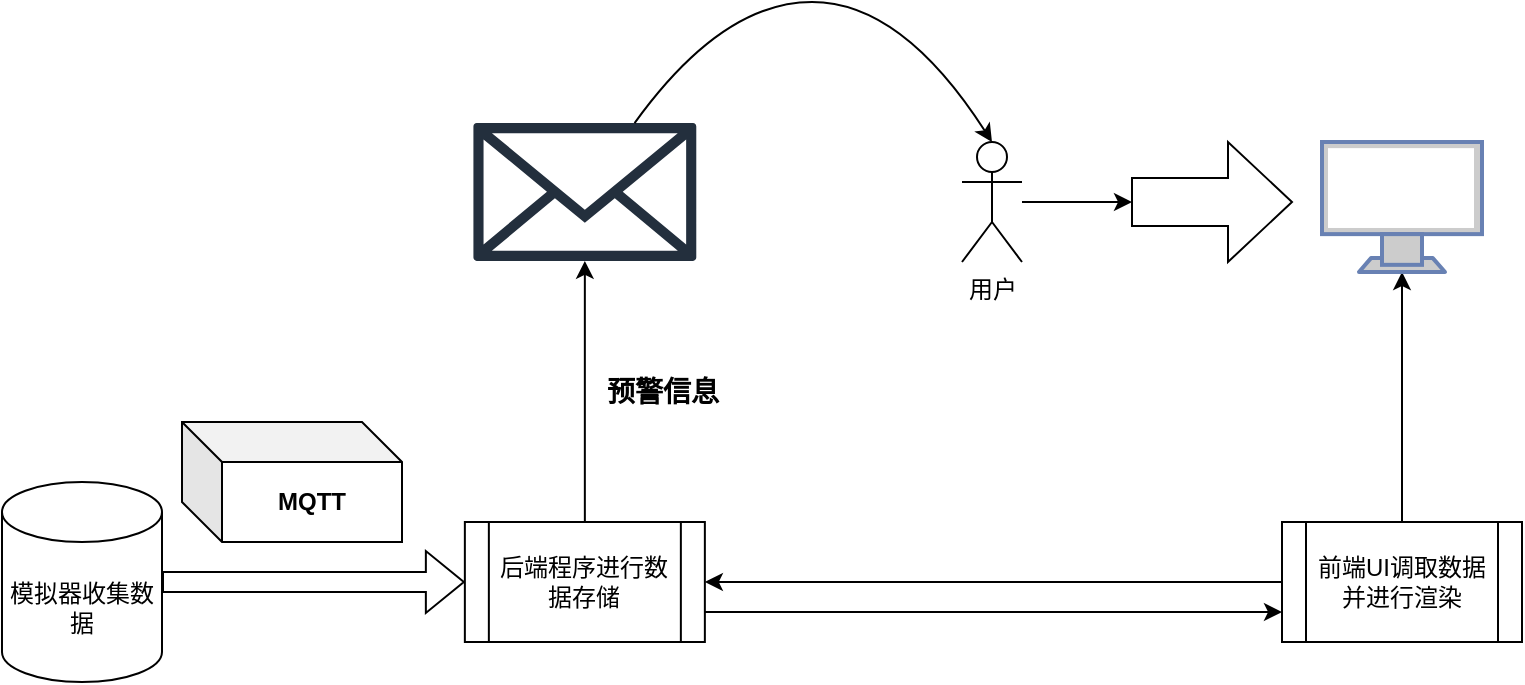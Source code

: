 <mxfile version="24.8.3">
  <diagram name="第 1 页" id="r00cZl-3LI38jmDTdXTs">
    <mxGraphModel dx="2117" dy="541" grid="1" gridSize="10" guides="1" tooltips="1" connect="1" arrows="1" fold="1" page="1" pageScale="1" pageWidth="827" pageHeight="1169" math="0" shadow="0">
      <root>
        <mxCell id="0" />
        <mxCell id="1" parent="0" />
        <mxCell id="PNf-T1HLbbfBdkEJ2iTG-1" value="模拟器收集数据" style="shape=cylinder3;whiteSpace=wrap;html=1;boundedLbl=1;backgroundOutline=1;size=15;" parent="1" vertex="1">
          <mxGeometry x="-150" y="320" width="80" height="100" as="geometry" />
        </mxCell>
        <mxCell id="PNf-T1HLbbfBdkEJ2iTG-2" value="" style="shape=flexArrow;endArrow=classic;html=1;rounded=0;exitX=1;exitY=0.5;exitDx=0;exitDy=0;exitPerimeter=0;entryX=0;entryY=0.5;entryDx=0;entryDy=0;" parent="1" source="PNf-T1HLbbfBdkEJ2iTG-1" target="PNf-T1HLbbfBdkEJ2iTG-3" edge="1">
          <mxGeometry width="50" height="50" relative="1" as="geometry">
            <mxPoint x="210" y="390" as="sourcePoint" />
            <mxPoint x="240" y="370" as="targetPoint" />
          </mxGeometry>
        </mxCell>
        <mxCell id="PNf-T1HLbbfBdkEJ2iTG-3" value="后端程序进行数据存储" style="shape=process;whiteSpace=wrap;html=1;backgroundOutline=1;" parent="1" vertex="1">
          <mxGeometry x="81.43" y="340" width="120" height="60" as="geometry" />
        </mxCell>
        <mxCell id="PNf-T1HLbbfBdkEJ2iTG-4" value="前端UI调取数据并进行渲染" style="shape=process;whiteSpace=wrap;html=1;backgroundOutline=1;" parent="1" vertex="1">
          <mxGeometry x="490" y="340" width="120" height="60" as="geometry" />
        </mxCell>
        <mxCell id="PNf-T1HLbbfBdkEJ2iTG-5" value="" style="endArrow=classic;html=1;rounded=0;entryX=1;entryY=0.5;entryDx=0;entryDy=0;exitX=0;exitY=0.5;exitDx=0;exitDy=0;" parent="1" source="PNf-T1HLbbfBdkEJ2iTG-4" target="PNf-T1HLbbfBdkEJ2iTG-3" edge="1">
          <mxGeometry width="50" height="50" relative="1" as="geometry">
            <mxPoint x="400" y="500" as="sourcePoint" />
            <mxPoint x="450" y="450" as="targetPoint" />
          </mxGeometry>
        </mxCell>
        <mxCell id="PNf-T1HLbbfBdkEJ2iTG-6" value="" style="endArrow=classic;html=1;rounded=0;entryX=0;entryY=0.75;entryDx=0;entryDy=0;exitX=1;exitY=0.75;exitDx=0;exitDy=0;" parent="1" source="PNf-T1HLbbfBdkEJ2iTG-3" target="PNf-T1HLbbfBdkEJ2iTG-4" edge="1">
          <mxGeometry width="50" height="50" relative="1" as="geometry">
            <mxPoint x="410" y="480" as="sourcePoint" />
            <mxPoint x="460" y="430" as="targetPoint" />
          </mxGeometry>
        </mxCell>
        <mxCell id="PNf-T1HLbbfBdkEJ2iTG-14" value="" style="edgeStyle=orthogonalEdgeStyle;rounded=0;orthogonalLoop=1;jettySize=auto;html=1;" parent="1" source="PNf-T1HLbbfBdkEJ2iTG-7" target="PNf-T1HLbbfBdkEJ2iTG-13" edge="1">
          <mxGeometry relative="1" as="geometry" />
        </mxCell>
        <mxCell id="PNf-T1HLbbfBdkEJ2iTG-7" value="用户" style="shape=umlActor;verticalLabelPosition=bottom;verticalAlign=top;html=1;outlineConnect=0;" parent="1" vertex="1">
          <mxGeometry x="330" y="150" width="30" height="60" as="geometry" />
        </mxCell>
        <mxCell id="PNf-T1HLbbfBdkEJ2iTG-11" value="" style="endArrow=classic;html=1;rounded=0;exitX=0.5;exitY=0;exitDx=0;exitDy=0;entryX=0.5;entryY=1;entryDx=0;entryDy=0;entryPerimeter=0;" parent="1" source="PNf-T1HLbbfBdkEJ2iTG-4" target="PNf-T1HLbbfBdkEJ2iTG-12" edge="1">
          <mxGeometry width="50" height="50" relative="1" as="geometry">
            <mxPoint x="560" y="290" as="sourcePoint" />
            <mxPoint x="550" y="230" as="targetPoint" />
          </mxGeometry>
        </mxCell>
        <mxCell id="PNf-T1HLbbfBdkEJ2iTG-12" value="" style="fontColor=#0066CC;verticalAlign=top;verticalLabelPosition=bottom;labelPosition=center;align=center;html=1;outlineConnect=0;fillColor=#CCCCCC;strokeColor=#6881B3;gradientColor=none;gradientDirection=north;strokeWidth=2;shape=mxgraph.networks.monitor;" parent="1" vertex="1">
          <mxGeometry x="510" y="150" width="80" height="65" as="geometry" />
        </mxCell>
        <mxCell id="PNf-T1HLbbfBdkEJ2iTG-13" value="" style="shape=singleArrow;whiteSpace=wrap;html=1;arrowWidth=0.4;arrowSize=0.4;verticalAlign=top;" parent="1" vertex="1">
          <mxGeometry x="415" y="150" width="80" height="60" as="geometry" />
        </mxCell>
        <mxCell id="gwLiQ1xov0kexrW2qBUD-2" value="" style="sketch=0;outlineConnect=0;fontColor=#232F3E;gradientColor=none;fillColor=#232F3D;strokeColor=none;dashed=0;verticalLabelPosition=bottom;verticalAlign=top;align=center;html=1;fontSize=12;fontStyle=0;aspect=fixed;pointerEvents=1;shape=mxgraph.aws4.email_2;" vertex="1" parent="1">
          <mxGeometry x="85.71" y="140" width="111.43" height="70" as="geometry" />
        </mxCell>
        <mxCell id="gwLiQ1xov0kexrW2qBUD-3" value="" style="endArrow=classic;html=1;rounded=0;exitX=0.5;exitY=0;exitDx=0;exitDy=0;" edge="1" parent="1" source="PNf-T1HLbbfBdkEJ2iTG-3" target="gwLiQ1xov0kexrW2qBUD-2">
          <mxGeometry width="50" height="50" relative="1" as="geometry">
            <mxPoint x="390" y="310" as="sourcePoint" />
            <mxPoint x="440" y="260" as="targetPoint" />
          </mxGeometry>
        </mxCell>
        <mxCell id="gwLiQ1xov0kexrW2qBUD-4" value="&lt;font style=&quot;font-size: 14px;&quot;&gt;&lt;b&gt;预警信息&lt;/b&gt;&lt;/font&gt;" style="text;html=1;align=center;verticalAlign=middle;resizable=0;points=[];autosize=1;strokeColor=none;fillColor=none;" vertex="1" parent="1">
          <mxGeometry x="140" y="260" width="80" height="30" as="geometry" />
        </mxCell>
        <mxCell id="gwLiQ1xov0kexrW2qBUD-5" value="" style="curved=1;endArrow=classic;html=1;rounded=0;entryX=0.5;entryY=0;entryDx=0;entryDy=0;entryPerimeter=0;" edge="1" parent="1" source="gwLiQ1xov0kexrW2qBUD-2" target="PNf-T1HLbbfBdkEJ2iTG-7">
          <mxGeometry width="50" height="50" relative="1" as="geometry">
            <mxPoint x="160" y="80" as="sourcePoint" />
            <mxPoint x="210" y="30" as="targetPoint" />
            <Array as="points">
              <mxPoint x="210" y="80" />
              <mxPoint x="300" y="80" />
            </Array>
          </mxGeometry>
        </mxCell>
        <mxCell id="gwLiQ1xov0kexrW2qBUD-6" value="&lt;b&gt;MQTT&lt;/b&gt;" style="shape=cube;whiteSpace=wrap;html=1;boundedLbl=1;backgroundOutline=1;darkOpacity=0.05;darkOpacity2=0.1;" vertex="1" parent="1">
          <mxGeometry x="-60" y="290" width="110" height="60" as="geometry" />
        </mxCell>
      </root>
    </mxGraphModel>
  </diagram>
</mxfile>
